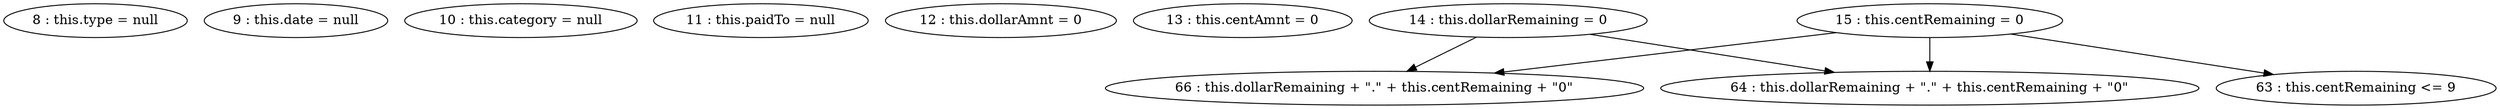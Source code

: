 digraph G {
"8 : this.type = null"
"9 : this.date = null"
"10 : this.category = null"
"11 : this.paidTo = null"
"12 : this.dollarAmnt = 0"
"13 : this.centAmnt = 0"
"14 : this.dollarRemaining = 0"
"14 : this.dollarRemaining = 0" -> "64 : this.dollarRemaining + \".\" + this.centRemaining + \"0\""
"14 : this.dollarRemaining = 0" -> "66 : this.dollarRemaining + \".\" + this.centRemaining + \"0\""
"15 : this.centRemaining = 0"
"15 : this.centRemaining = 0" -> "64 : this.dollarRemaining + \".\" + this.centRemaining + \"0\""
"15 : this.centRemaining = 0" -> "63 : this.centRemaining <= 9"
"15 : this.centRemaining = 0" -> "66 : this.dollarRemaining + \".\" + this.centRemaining + \"0\""
"63 : this.centRemaining <= 9"
"64 : this.dollarRemaining + \".\" + this.centRemaining + \"0\""
"66 : this.dollarRemaining + \".\" + this.centRemaining + \"0\""
}